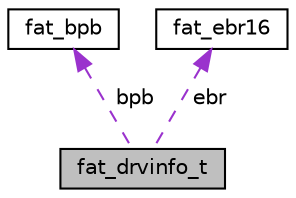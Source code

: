 digraph "fat_drvinfo_t"
{
  edge [fontname="Helvetica",fontsize="10",labelfontname="Helvetica",labelfontsize="10"];
  node [fontname="Helvetica",fontsize="10",shape=record];
  Node1 [label="fat_drvinfo_t",height=0.2,width=0.4,color="black", fillcolor="grey75", style="filled", fontcolor="black"];
  Node2 -> Node1 [dir="back",color="darkorchid3",fontsize="10",style="dashed",label=" bpb" ,fontname="Helvetica"];
  Node2 [label="fat_bpb",height=0.2,width=0.4,color="black", fillcolor="white", style="filled",URL="$structfat__bpb.html",tooltip="Fat BIOS Parameter Block. "];
  Node3 -> Node1 [dir="back",color="darkorchid3",fontsize="10",style="dashed",label=" ebr" ,fontname="Helvetica"];
  Node3 [label="fat_ebr16",height=0.2,width=0.4,color="black", fillcolor="white", style="filled",URL="$structfat__ebr16.html",tooltip="Fat Extended Boot Record 16 bit. "];
}
